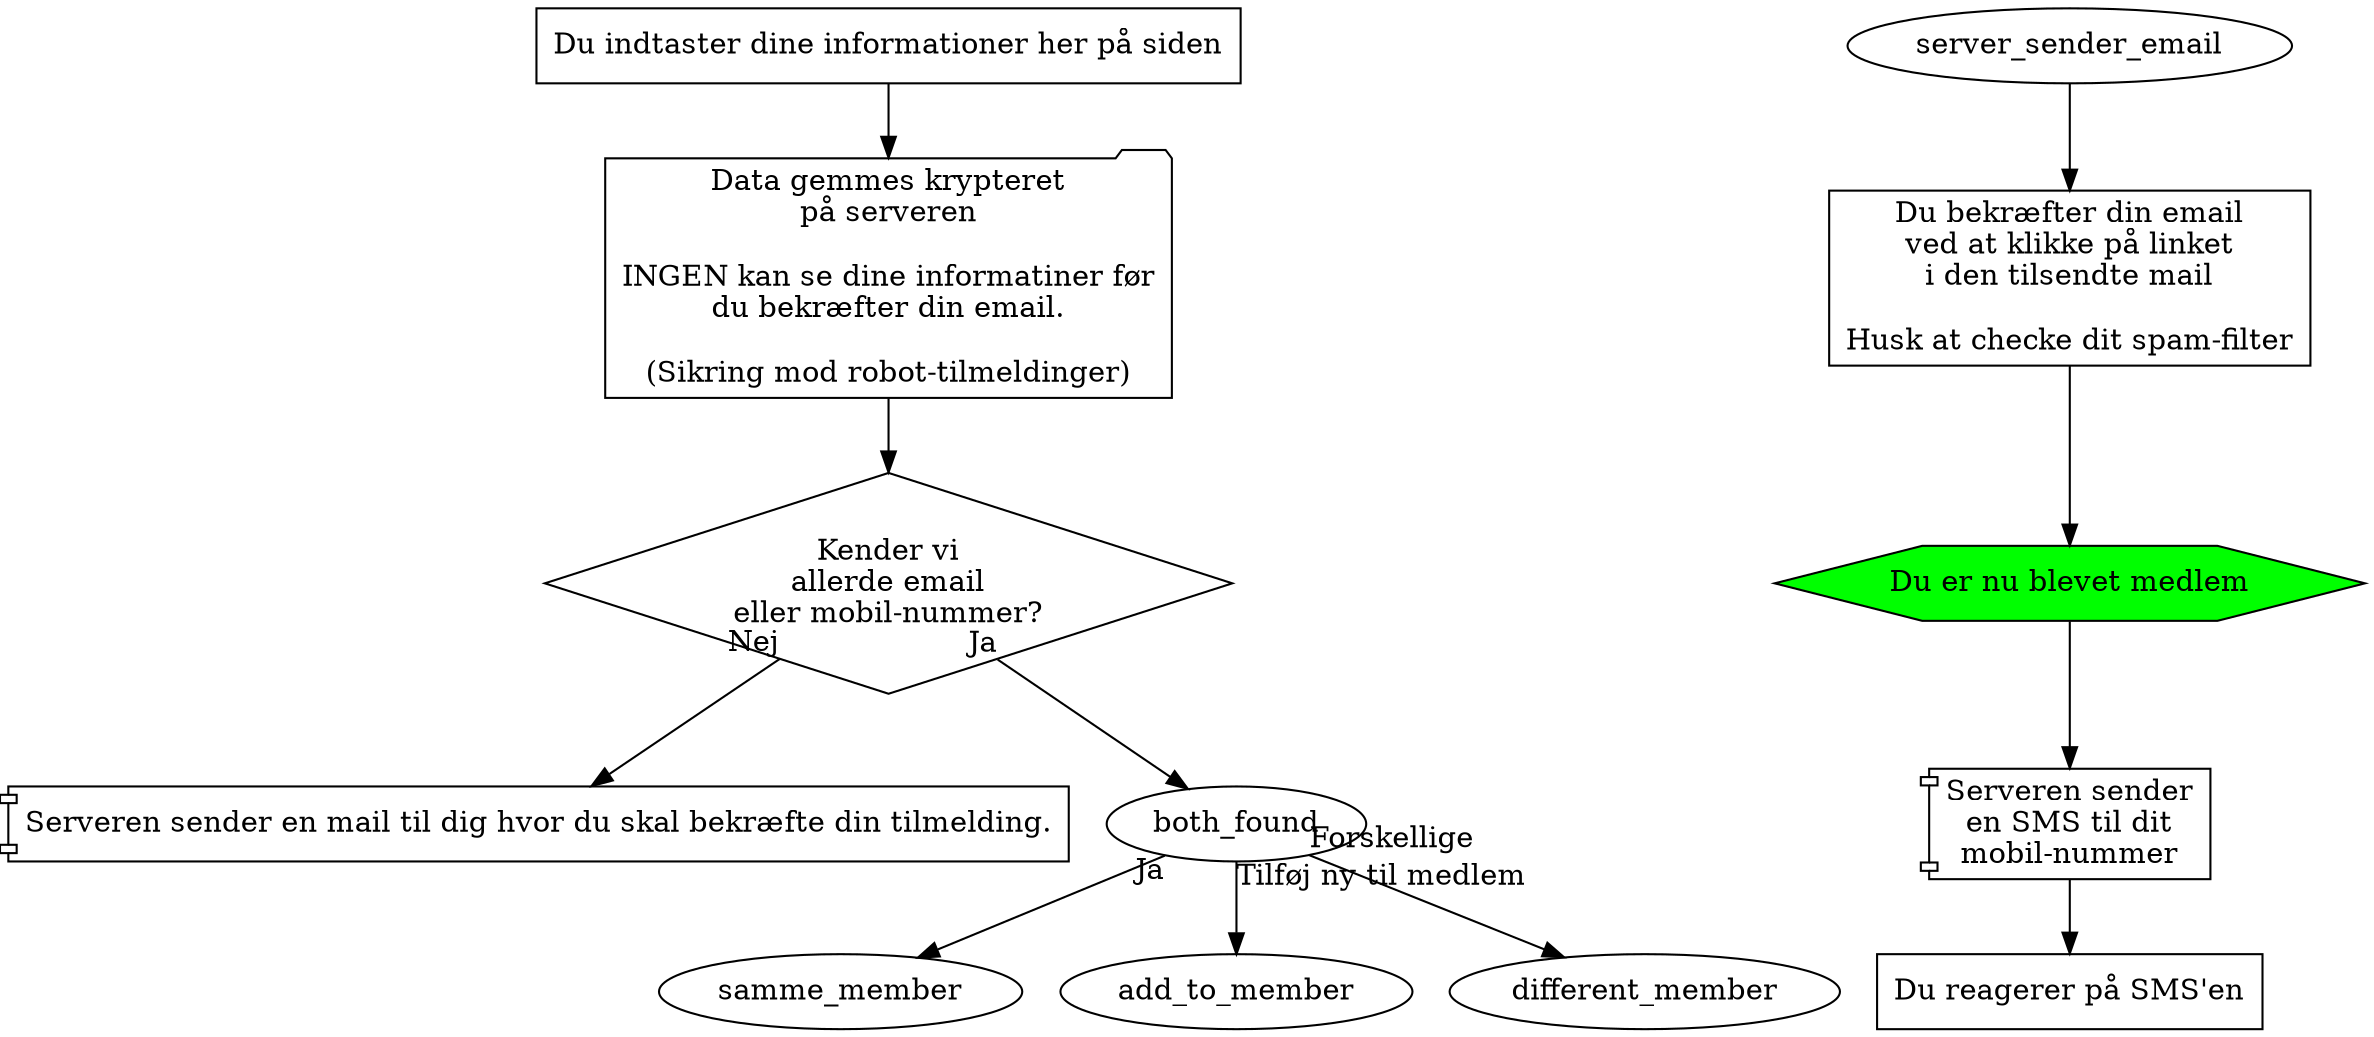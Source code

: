 digraph indmeldelse {
  indtast                [shape=box       label="Du indtaster dine informationer her på siden"];
  send_tilmelding        [shape=folder    label="Data gemmes krypteret\npå serveren\n\nINGEN kan se dine informatiner før\ndu bekræfter din email.\n\n(Sikring mod robot-tilmeldinger)"];
  findes_allerede        [shape=diamond   label="Kender vi\nallerde email\neller mobil-nummer?"];

  server_sender_ny_email [shape=component label="Serveren sender en mail til dig hvor du skal bekræfte din tilmelding."];
  confirm_email          [shape=box       label="Du bekræfter din email\nved at klikke på linket\ni den tilsendte mail\n\nHusk at checke dit spam-filter"];
  du_biver_medlem        [shape=hexagon   label="Du er nu blevet medlem" style=filled fillcolor=green ];
  server_sender_sms      [shape=component label="Serveren sender\nen SMS til dit\nmobil-nummer"];
  confirm_sms            [shape=box       label="Du reagerer på SMS'en"];
  
  indtast -> send_tilmelding -> findes_allerede;
                                findes_allerede -> server_sender_ny_email [taillabel="Nej"];  server_sender_email -> confirm_email -> du_biver_medlem -> server_sender_sms -> confirm_sms;
                                findes_allerede -> both_found             [taillabel="Ja"];   both_found -> samme_member     [taillabel="Ja"];
                                                                                              both_found -> add_to_member    [taillabel="Tilføj ny til medlem"]
                                                                                              both_found -> different_member [taillabel="Forskellige"];
}
